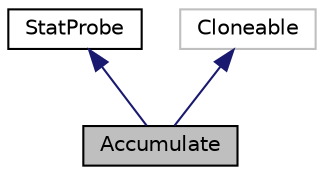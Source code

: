 digraph "Accumulate"
{
 // INTERACTIVE_SVG=YES
  bgcolor="transparent";
  edge [fontname="Helvetica",fontsize="10",labelfontname="Helvetica",labelfontsize="10"];
  node [fontname="Helvetica",fontsize="10",shape=record];
  Node0 [label="Accumulate",height=0.2,width=0.4,color="black", fillcolor="grey75", style="filled", fontcolor="black"];
  Node1 -> Node0 [dir="back",color="midnightblue",fontsize="10",style="solid",fontname="Helvetica"];
  Node1 [label="StatProbe",height=0.2,width=0.4,color="black",URL="$d5/d8e/classumontreal_1_1ssj_1_1stat_1_1StatProbe.html",tooltip="The objects of this class are statistical probes or collectors, which are elementary devices for coll..."];
  Node2 -> Node0 [dir="back",color="midnightblue",fontsize="10",style="solid",fontname="Helvetica"];
  Node2 [label="Cloneable",height=0.2,width=0.4,color="grey75"];
}
